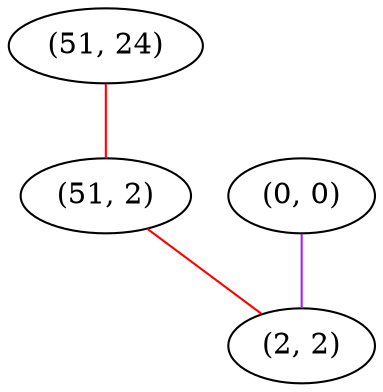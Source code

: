 graph "" {
"(51, 24)";
"(51, 2)";
"(0, 0)";
"(2, 2)";
"(51, 24)" -- "(51, 2)"  [color=red, key=0, weight=1];
"(51, 2)" -- "(2, 2)"  [color=red, key=0, weight=1];
"(0, 0)" -- "(2, 2)"  [color=purple, key=0, weight=4];
}
